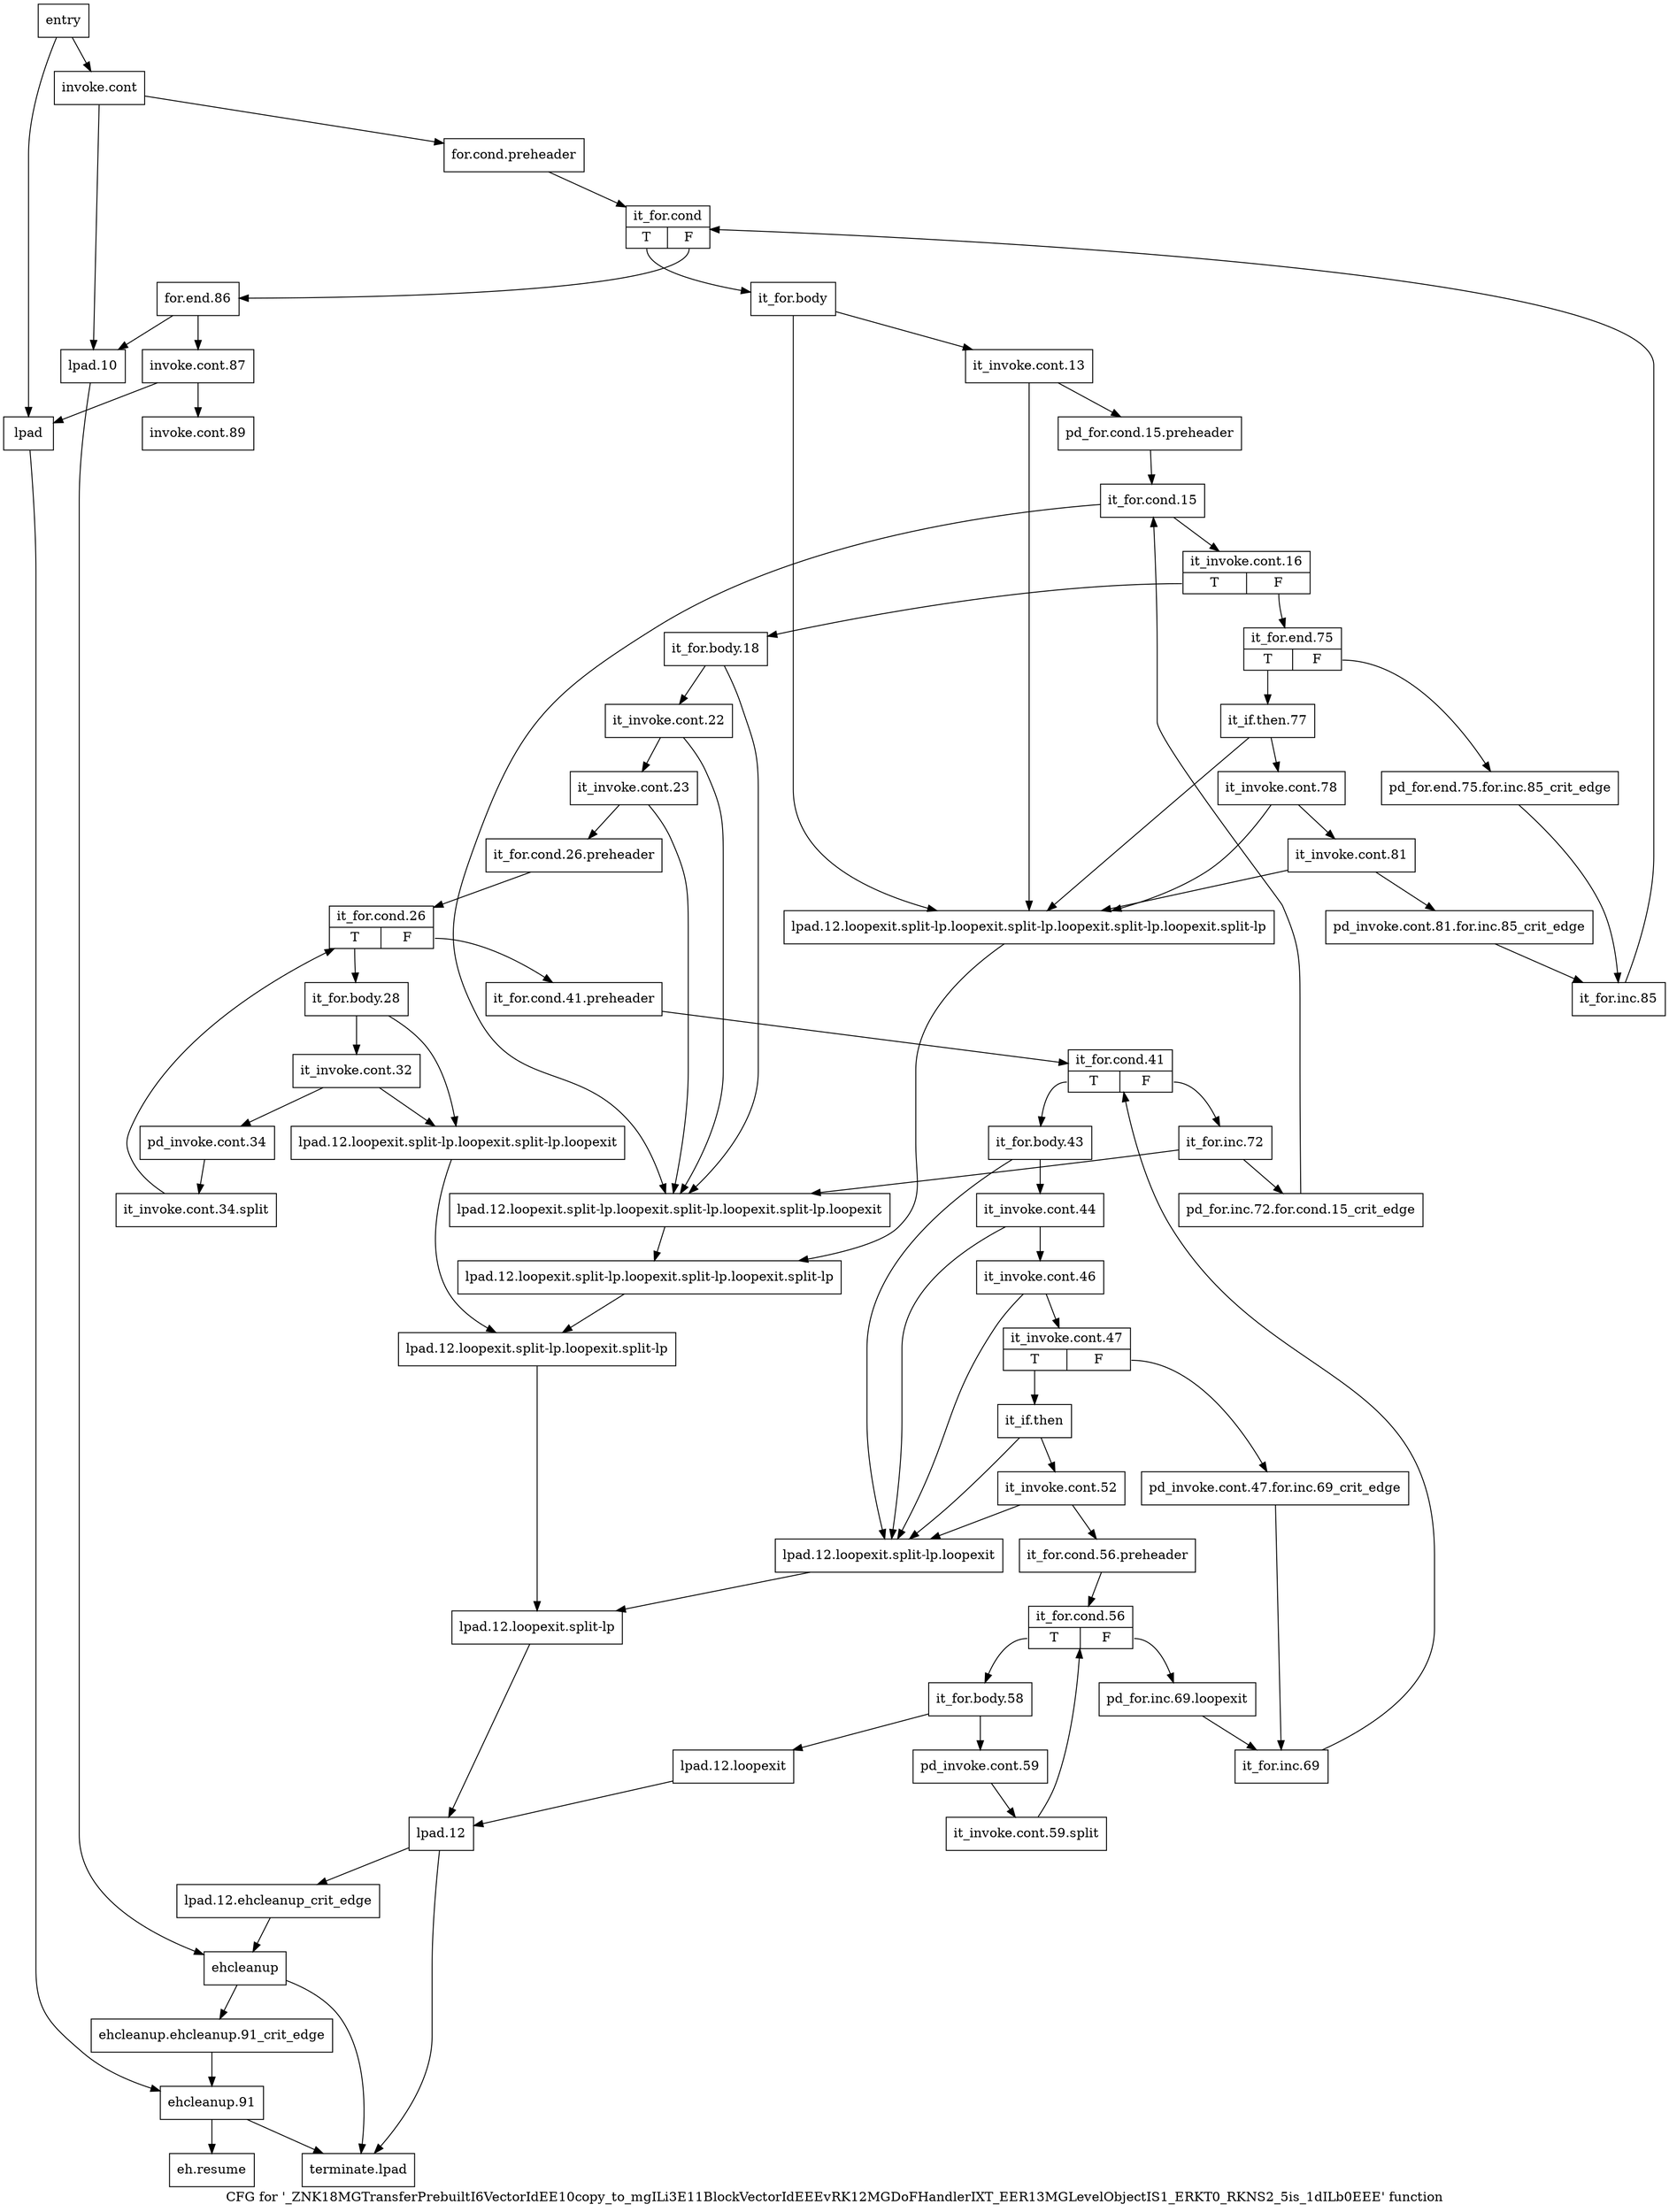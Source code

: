 digraph "CFG for '_ZNK18MGTransferPrebuiltI6VectorIdEE10copy_to_mgILi3E11BlockVectorIdEEEvRK12MGDoFHandlerIXT_EER13MGLevelObjectIS1_ERKT0_RKNS2_5is_1dILb0EEE' function" {
	label="CFG for '_ZNK18MGTransferPrebuiltI6VectorIdEE10copy_to_mgILi3E11BlockVectorIdEEEvRK12MGDoFHandlerIXT_EER13MGLevelObjectIS1_ERKT0_RKNS2_5is_1dILb0EEE' function";

	Node0x6721850 [shape=record,label="{entry}"];
	Node0x6721850 -> Node0x67218a0;
	Node0x6721850 -> Node0x67230c0;
	Node0x67218a0 [shape=record,label="{invoke.cont}"];
	Node0x67218a0 -> Node0x67218f0;
	Node0x67218a0 -> Node0x6723110;
	Node0x67218f0 [shape=record,label="{for.cond.preheader}"];
	Node0x67218f0 -> Node0x6721940;
	Node0x6721940 [shape=record,label="{it_for.cond|{<s0>T|<s1>F}}"];
	Node0x6721940:s0 -> Node0x6721990;
	Node0x6721940:s1 -> Node0x6723bb0;
	Node0x6721990 [shape=record,label="{it_for.body}"];
	Node0x6721990 -> Node0x67219e0;
	Node0x6721990 -> Node0x67232a0;
	Node0x67219e0 [shape=record,label="{it_invoke.cont.13}"];
	Node0x67219e0 -> Node0x6716de0;
	Node0x67219e0 -> Node0x67232a0;
	Node0x6716de0 [shape=record,label="{pd_for.cond.15.preheader}"];
	Node0x6716de0 -> Node0x6716e30;
	Node0x6716e30 [shape=record,label="{it_for.cond.15}"];
	Node0x6716e30 -> Node0x6722da0;
	Node0x6716e30 -> Node0x6723250;
	Node0x6722da0 [shape=record,label="{it_invoke.cont.16|{<s0>T|<s1>F}}"];
	Node0x6722da0:s0 -> Node0x6722df0;
	Node0x6722da0:s1 -> Node0x6723980;
	Node0x6722df0 [shape=record,label="{it_for.body.18}"];
	Node0x6722df0 -> Node0x6722e40;
	Node0x6722df0 -> Node0x6723250;
	Node0x6722e40 [shape=record,label="{it_invoke.cont.22}"];
	Node0x6722e40 -> Node0x6722e90;
	Node0x6722e40 -> Node0x6723250;
	Node0x6722e90 [shape=record,label="{it_invoke.cont.23}"];
	Node0x6722e90 -> Node0x6722ee0;
	Node0x6722e90 -> Node0x6723250;
	Node0x6722ee0 [shape=record,label="{it_for.cond.26.preheader}"];
	Node0x6722ee0 -> Node0x6722f30;
	Node0x6722f30 [shape=record,label="{it_for.cond.26|{<s0>T|<s1>F}}"];
	Node0x6722f30:s0 -> Node0x6722fd0;
	Node0x6722f30:s1 -> Node0x6722f80;
	Node0x6722f80 [shape=record,label="{it_for.cond.41.preheader}"];
	Node0x6722f80 -> Node0x6723480;
	Node0x6722fd0 [shape=record,label="{it_for.body.28}"];
	Node0x6722fd0 -> Node0x6723020;
	Node0x6722fd0 -> Node0x6723200;
	Node0x6723020 [shape=record,label="{it_invoke.cont.32}"];
	Node0x6723020 -> Node0x6723070;
	Node0x6723020 -> Node0x6723200;
	Node0x6723070 [shape=record,label="{pd_invoke.cont.34}"];
	Node0x6723070 -> Node0xad764c0;
	Node0xad764c0 [shape=record,label="{it_invoke.cont.34.split}"];
	Node0xad764c0 -> Node0x6722f30;
	Node0x67230c0 [shape=record,label="{lpad}"];
	Node0x67230c0 -> Node0x6723d40;
	Node0x6723110 [shape=record,label="{lpad.10}"];
	Node0x6723110 -> Node0x6723ca0;
	Node0x6723160 [shape=record,label="{lpad.12.loopexit}"];
	Node0x6723160 -> Node0x67233e0;
	Node0x67231b0 [shape=record,label="{lpad.12.loopexit.split-lp.loopexit}"];
	Node0x67231b0 -> Node0x6723390;
	Node0x6723200 [shape=record,label="{lpad.12.loopexit.split-lp.loopexit.split-lp.loopexit}"];
	Node0x6723200 -> Node0x6723340;
	Node0x6723250 [shape=record,label="{lpad.12.loopexit.split-lp.loopexit.split-lp.loopexit.split-lp.loopexit}"];
	Node0x6723250 -> Node0x67232f0;
	Node0x67232a0 [shape=record,label="{lpad.12.loopexit.split-lp.loopexit.split-lp.loopexit.split-lp.loopexit.split-lp}"];
	Node0x67232a0 -> Node0x67232f0;
	Node0x67232f0 [shape=record,label="{lpad.12.loopexit.split-lp.loopexit.split-lp.loopexit.split-lp}"];
	Node0x67232f0 -> Node0x6723340;
	Node0x6723340 [shape=record,label="{lpad.12.loopexit.split-lp.loopexit.split-lp}"];
	Node0x6723340 -> Node0x6723390;
	Node0x6723390 [shape=record,label="{lpad.12.loopexit.split-lp}"];
	Node0x6723390 -> Node0x67233e0;
	Node0x67233e0 [shape=record,label="{lpad.12}"];
	Node0x67233e0 -> Node0x6723430;
	Node0x67233e0 -> Node0x6723de0;
	Node0x6723430 [shape=record,label="{lpad.12.ehcleanup_crit_edge}"];
	Node0x6723430 -> Node0x6723ca0;
	Node0x6723480 [shape=record,label="{it_for.cond.41|{<s0>T|<s1>F}}"];
	Node0x6723480:s0 -> Node0x67234d0;
	Node0x6723480:s1 -> Node0x67238e0;
	Node0x67234d0 [shape=record,label="{it_for.body.43}"];
	Node0x67234d0 -> Node0x6723520;
	Node0x67234d0 -> Node0x67231b0;
	Node0x6723520 [shape=record,label="{it_invoke.cont.44}"];
	Node0x6723520 -> Node0x6723570;
	Node0x6723520 -> Node0x67231b0;
	Node0x6723570 [shape=record,label="{it_invoke.cont.46}"];
	Node0x6723570 -> Node0x67235c0;
	Node0x6723570 -> Node0x67231b0;
	Node0x67235c0 [shape=record,label="{it_invoke.cont.47|{<s0>T|<s1>F}}"];
	Node0x67235c0:s0 -> Node0x6723660;
	Node0x67235c0:s1 -> Node0x6723610;
	Node0x6723610 [shape=record,label="{pd_invoke.cont.47.for.inc.69_crit_edge}"];
	Node0x6723610 -> Node0x6723890;
	Node0x6723660 [shape=record,label="{it_if.then}"];
	Node0x6723660 -> Node0x67236b0;
	Node0x6723660 -> Node0x67231b0;
	Node0x67236b0 [shape=record,label="{it_invoke.cont.52}"];
	Node0x67236b0 -> Node0x6723700;
	Node0x67236b0 -> Node0x67231b0;
	Node0x6723700 [shape=record,label="{it_for.cond.56.preheader}"];
	Node0x6723700 -> Node0x6723750;
	Node0x6723750 [shape=record,label="{it_for.cond.56|{<s0>T|<s1>F}}"];
	Node0x6723750:s0 -> Node0x67237a0;
	Node0x6723750:s1 -> Node0x6723840;
	Node0x67237a0 [shape=record,label="{it_for.body.58}"];
	Node0x67237a0 -> Node0x67237f0;
	Node0x67237a0 -> Node0x6723160;
	Node0x67237f0 [shape=record,label="{pd_invoke.cont.59}"];
	Node0x67237f0 -> Node0xad8b920;
	Node0xad8b920 [shape=record,label="{it_invoke.cont.59.split}"];
	Node0xad8b920 -> Node0x6723750;
	Node0x6723840 [shape=record,label="{pd_for.inc.69.loopexit}"];
	Node0x6723840 -> Node0x6723890;
	Node0x6723890 [shape=record,label="{it_for.inc.69}"];
	Node0x6723890 -> Node0x6723480;
	Node0x67238e0 [shape=record,label="{it_for.inc.72}"];
	Node0x67238e0 -> Node0x6723930;
	Node0x67238e0 -> Node0x6723250;
	Node0x6723930 [shape=record,label="{pd_for.inc.72.for.cond.15_crit_edge}"];
	Node0x6723930 -> Node0x6716e30;
	Node0x6723980 [shape=record,label="{it_for.end.75|{<s0>T|<s1>F}}"];
	Node0x6723980:s0 -> Node0x6723a20;
	Node0x6723980:s1 -> Node0x67239d0;
	Node0x67239d0 [shape=record,label="{pd_for.end.75.for.inc.85_crit_edge}"];
	Node0x67239d0 -> Node0x6723b60;
	Node0x6723a20 [shape=record,label="{it_if.then.77}"];
	Node0x6723a20 -> Node0x6723a70;
	Node0x6723a20 -> Node0x67232a0;
	Node0x6723a70 [shape=record,label="{it_invoke.cont.78}"];
	Node0x6723a70 -> Node0x6723ac0;
	Node0x6723a70 -> Node0x67232a0;
	Node0x6723ac0 [shape=record,label="{it_invoke.cont.81}"];
	Node0x6723ac0 -> Node0x6723b10;
	Node0x6723ac0 -> Node0x67232a0;
	Node0x6723b10 [shape=record,label="{pd_invoke.cont.81.for.inc.85_crit_edge}"];
	Node0x6723b10 -> Node0x6723b60;
	Node0x6723b60 [shape=record,label="{it_for.inc.85}"];
	Node0x6723b60 -> Node0x6721940;
	Node0x6723bb0 [shape=record,label="{for.end.86}"];
	Node0x6723bb0 -> Node0x6723c00;
	Node0x6723bb0 -> Node0x6723110;
	Node0x6723c00 [shape=record,label="{invoke.cont.87}"];
	Node0x6723c00 -> Node0x6723c50;
	Node0x6723c00 -> Node0x67230c0;
	Node0x6723c50 [shape=record,label="{invoke.cont.89}"];
	Node0x6723ca0 [shape=record,label="{ehcleanup}"];
	Node0x6723ca0 -> Node0x6723cf0;
	Node0x6723ca0 -> Node0x6723de0;
	Node0x6723cf0 [shape=record,label="{ehcleanup.ehcleanup.91_crit_edge}"];
	Node0x6723cf0 -> Node0x6723d40;
	Node0x6723d40 [shape=record,label="{ehcleanup.91}"];
	Node0x6723d40 -> Node0x6723d90;
	Node0x6723d40 -> Node0x6723de0;
	Node0x6723d90 [shape=record,label="{eh.resume}"];
	Node0x6723de0 [shape=record,label="{terminate.lpad}"];
}
